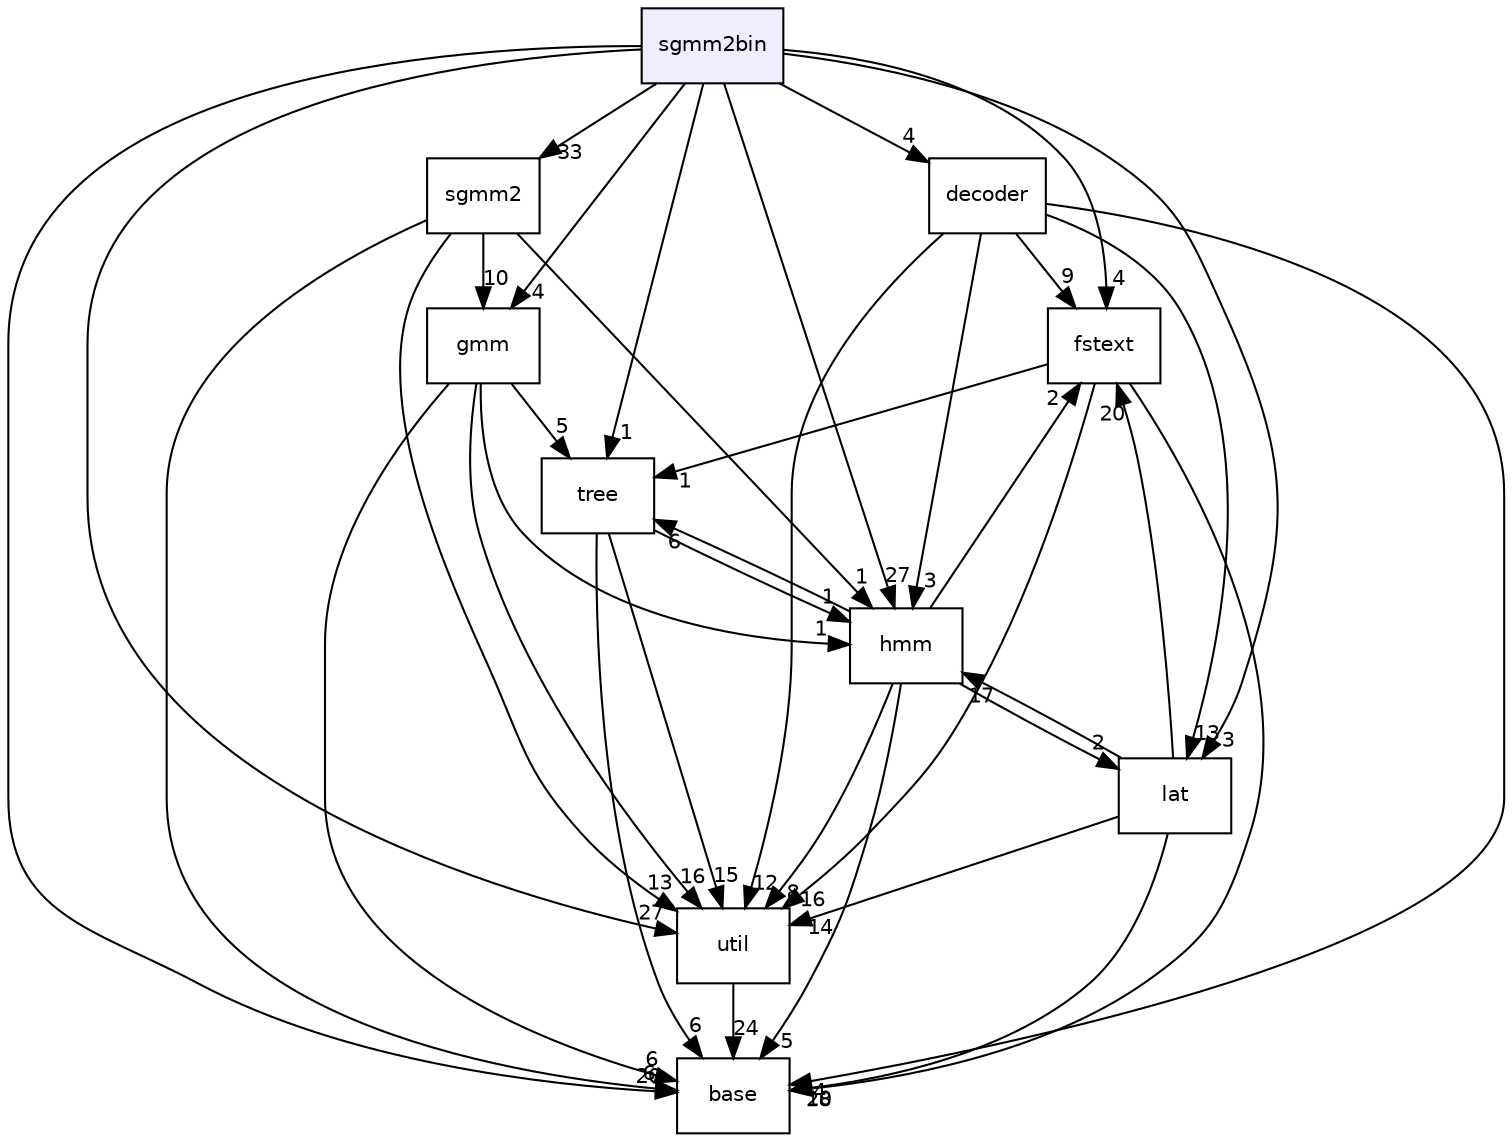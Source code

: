 digraph "sgmm2bin" {
  compound=true
  node [ fontsize="10", fontname="Helvetica"];
  edge [ labelfontsize="10", labelfontname="Helvetica"];
  dir_02e1617a9f94cafab22d7bdb51984de7 [shape=box, label="sgmm2bin", style="filled", fillcolor="#eeeeff", pencolor="black", URL="dir_02e1617a9f94cafab22d7bdb51984de7.html"];
  dir_23ec12649285f9fabf3a6b7380226c28 [shape=box label="util" URL="dir_23ec12649285f9fabf3a6b7380226c28.html"];
  dir_20fe30135636529d1a58383957a516d7 [shape=box label="decoder" URL="dir_20fe30135636529d1a58383957a516d7.html"];
  dir_70093cb3a9d1f8840af4e997fde867c3 [shape=box label="tree" URL="dir_70093cb3a9d1f8840af4e997fde867c3.html"];
  dir_2e311ad0f4d35fdd5e5e3676d11e5d42 [shape=box label="sgmm2" URL="dir_2e311ad0f4d35fdd5e5e3676d11e5d42.html"];
  dir_e914ee4d4a44400f1fdb170cb4ead18a [shape=box label="base" URL="dir_e914ee4d4a44400f1fdb170cb4ead18a.html"];
  dir_6cbce3d69cab97132708c49b9176b34a [shape=box label="fstext" URL="dir_6cbce3d69cab97132708c49b9176b34a.html"];
  dir_1150ab87bf3833b7161cf56b3aed78f9 [shape=box label="hmm" URL="dir_1150ab87bf3833b7161cf56b3aed78f9.html"];
  dir_7e97d1a94d673bcef7e70506205b8a83 [shape=box label="lat" URL="dir_7e97d1a94d673bcef7e70506205b8a83.html"];
  dir_411f61cd8229061a5d69eb0617560b44 [shape=box label="gmm" URL="dir_411f61cd8229061a5d69eb0617560b44.html"];
  dir_23ec12649285f9fabf3a6b7380226c28->dir_e914ee4d4a44400f1fdb170cb4ead18a [headlabel="24", labeldistance=1.5 headhref="dir_000034_000000.html"];
  dir_20fe30135636529d1a58383957a516d7->dir_23ec12649285f9fabf3a6b7380226c28 [headlabel="12", labeldistance=1.5 headhref="dir_000003_000034.html"];
  dir_20fe30135636529d1a58383957a516d7->dir_e914ee4d4a44400f1fdb170cb4ead18a [headlabel="4", labeldistance=1.5 headhref="dir_000003_000000.html"];
  dir_20fe30135636529d1a58383957a516d7->dir_6cbce3d69cab97132708c49b9176b34a [headlabel="9", labeldistance=1.5 headhref="dir_000003_000008.html"];
  dir_20fe30135636529d1a58383957a516d7->dir_1150ab87bf3833b7161cf56b3aed78f9 [headlabel="3", labeldistance=1.5 headhref="dir_000003_000011.html"];
  dir_20fe30135636529d1a58383957a516d7->dir_7e97d1a94d673bcef7e70506205b8a83 [headlabel="13", labeldistance=1.5 headhref="dir_000003_000020.html"];
  dir_70093cb3a9d1f8840af4e997fde867c3->dir_23ec12649285f9fabf3a6b7380226c28 [headlabel="15", labeldistance=1.5 headhref="dir_000033_000034.html"];
  dir_70093cb3a9d1f8840af4e997fde867c3->dir_e914ee4d4a44400f1fdb170cb4ead18a [headlabel="6", labeldistance=1.5 headhref="dir_000033_000000.html"];
  dir_70093cb3a9d1f8840af4e997fde867c3->dir_1150ab87bf3833b7161cf56b3aed78f9 [headlabel="1", labeldistance=1.5 headhref="dir_000033_000011.html"];
  dir_02e1617a9f94cafab22d7bdb51984de7->dir_23ec12649285f9fabf3a6b7380226c28 [headlabel="27", labeldistance=1.5 headhref="dir_000031_000034.html"];
  dir_02e1617a9f94cafab22d7bdb51984de7->dir_20fe30135636529d1a58383957a516d7 [headlabel="4", labeldistance=1.5 headhref="dir_000031_000003.html"];
  dir_02e1617a9f94cafab22d7bdb51984de7->dir_70093cb3a9d1f8840af4e997fde867c3 [headlabel="1", labeldistance=1.5 headhref="dir_000031_000033.html"];
  dir_02e1617a9f94cafab22d7bdb51984de7->dir_2e311ad0f4d35fdd5e5e3676d11e5d42 [headlabel="33", labeldistance=1.5 headhref="dir_000031_000030.html"];
  dir_02e1617a9f94cafab22d7bdb51984de7->dir_e914ee4d4a44400f1fdb170cb4ead18a [headlabel="20", labeldistance=1.5 headhref="dir_000031_000000.html"];
  dir_02e1617a9f94cafab22d7bdb51984de7->dir_6cbce3d69cab97132708c49b9176b34a [headlabel="4", labeldistance=1.5 headhref="dir_000031_000008.html"];
  dir_02e1617a9f94cafab22d7bdb51984de7->dir_1150ab87bf3833b7161cf56b3aed78f9 [headlabel="27", labeldistance=1.5 headhref="dir_000031_000011.html"];
  dir_02e1617a9f94cafab22d7bdb51984de7->dir_7e97d1a94d673bcef7e70506205b8a83 [headlabel="3", labeldistance=1.5 headhref="dir_000031_000020.html"];
  dir_02e1617a9f94cafab22d7bdb51984de7->dir_411f61cd8229061a5d69eb0617560b44 [headlabel="4", labeldistance=1.5 headhref="dir_000031_000009.html"];
  dir_2e311ad0f4d35fdd5e5e3676d11e5d42->dir_23ec12649285f9fabf3a6b7380226c28 [headlabel="13", labeldistance=1.5 headhref="dir_000030_000034.html"];
  dir_2e311ad0f4d35fdd5e5e3676d11e5d42->dir_e914ee4d4a44400f1fdb170cb4ead18a [headlabel="6", labeldistance=1.5 headhref="dir_000030_000000.html"];
  dir_2e311ad0f4d35fdd5e5e3676d11e5d42->dir_1150ab87bf3833b7161cf56b3aed78f9 [headlabel="1", labeldistance=1.5 headhref="dir_000030_000011.html"];
  dir_2e311ad0f4d35fdd5e5e3676d11e5d42->dir_411f61cd8229061a5d69eb0617560b44 [headlabel="10", labeldistance=1.5 headhref="dir_000030_000009.html"];
  dir_6cbce3d69cab97132708c49b9176b34a->dir_23ec12649285f9fabf3a6b7380226c28 [headlabel="16", labeldistance=1.5 headhref="dir_000008_000034.html"];
  dir_6cbce3d69cab97132708c49b9176b34a->dir_70093cb3a9d1f8840af4e997fde867c3 [headlabel="1", labeldistance=1.5 headhref="dir_000008_000033.html"];
  dir_6cbce3d69cab97132708c49b9176b34a->dir_e914ee4d4a44400f1fdb170cb4ead18a [headlabel="28", labeldistance=1.5 headhref="dir_000008_000000.html"];
  dir_1150ab87bf3833b7161cf56b3aed78f9->dir_23ec12649285f9fabf3a6b7380226c28 [headlabel="8", labeldistance=1.5 headhref="dir_000011_000034.html"];
  dir_1150ab87bf3833b7161cf56b3aed78f9->dir_70093cb3a9d1f8840af4e997fde867c3 [headlabel="6", labeldistance=1.5 headhref="dir_000011_000033.html"];
  dir_1150ab87bf3833b7161cf56b3aed78f9->dir_e914ee4d4a44400f1fdb170cb4ead18a [headlabel="5", labeldistance=1.5 headhref="dir_000011_000000.html"];
  dir_1150ab87bf3833b7161cf56b3aed78f9->dir_6cbce3d69cab97132708c49b9176b34a [headlabel="2", labeldistance=1.5 headhref="dir_000011_000008.html"];
  dir_1150ab87bf3833b7161cf56b3aed78f9->dir_7e97d1a94d673bcef7e70506205b8a83 [headlabel="2", labeldistance=1.5 headhref="dir_000011_000020.html"];
  dir_7e97d1a94d673bcef7e70506205b8a83->dir_23ec12649285f9fabf3a6b7380226c28 [headlabel="14", labeldistance=1.5 headhref="dir_000020_000034.html"];
  dir_7e97d1a94d673bcef7e70506205b8a83->dir_e914ee4d4a44400f1fdb170cb4ead18a [headlabel="10", labeldistance=1.5 headhref="dir_000020_000000.html"];
  dir_7e97d1a94d673bcef7e70506205b8a83->dir_6cbce3d69cab97132708c49b9176b34a [headlabel="20", labeldistance=1.5 headhref="dir_000020_000008.html"];
  dir_7e97d1a94d673bcef7e70506205b8a83->dir_1150ab87bf3833b7161cf56b3aed78f9 [headlabel="17", labeldistance=1.5 headhref="dir_000020_000011.html"];
  dir_411f61cd8229061a5d69eb0617560b44->dir_23ec12649285f9fabf3a6b7380226c28 [headlabel="16", labeldistance=1.5 headhref="dir_000009_000034.html"];
  dir_411f61cd8229061a5d69eb0617560b44->dir_70093cb3a9d1f8840af4e997fde867c3 [headlabel="5", labeldistance=1.5 headhref="dir_000009_000033.html"];
  dir_411f61cd8229061a5d69eb0617560b44->dir_e914ee4d4a44400f1fdb170cb4ead18a [headlabel="6", labeldistance=1.5 headhref="dir_000009_000000.html"];
  dir_411f61cd8229061a5d69eb0617560b44->dir_1150ab87bf3833b7161cf56b3aed78f9 [headlabel="1", labeldistance=1.5 headhref="dir_000009_000011.html"];
}
